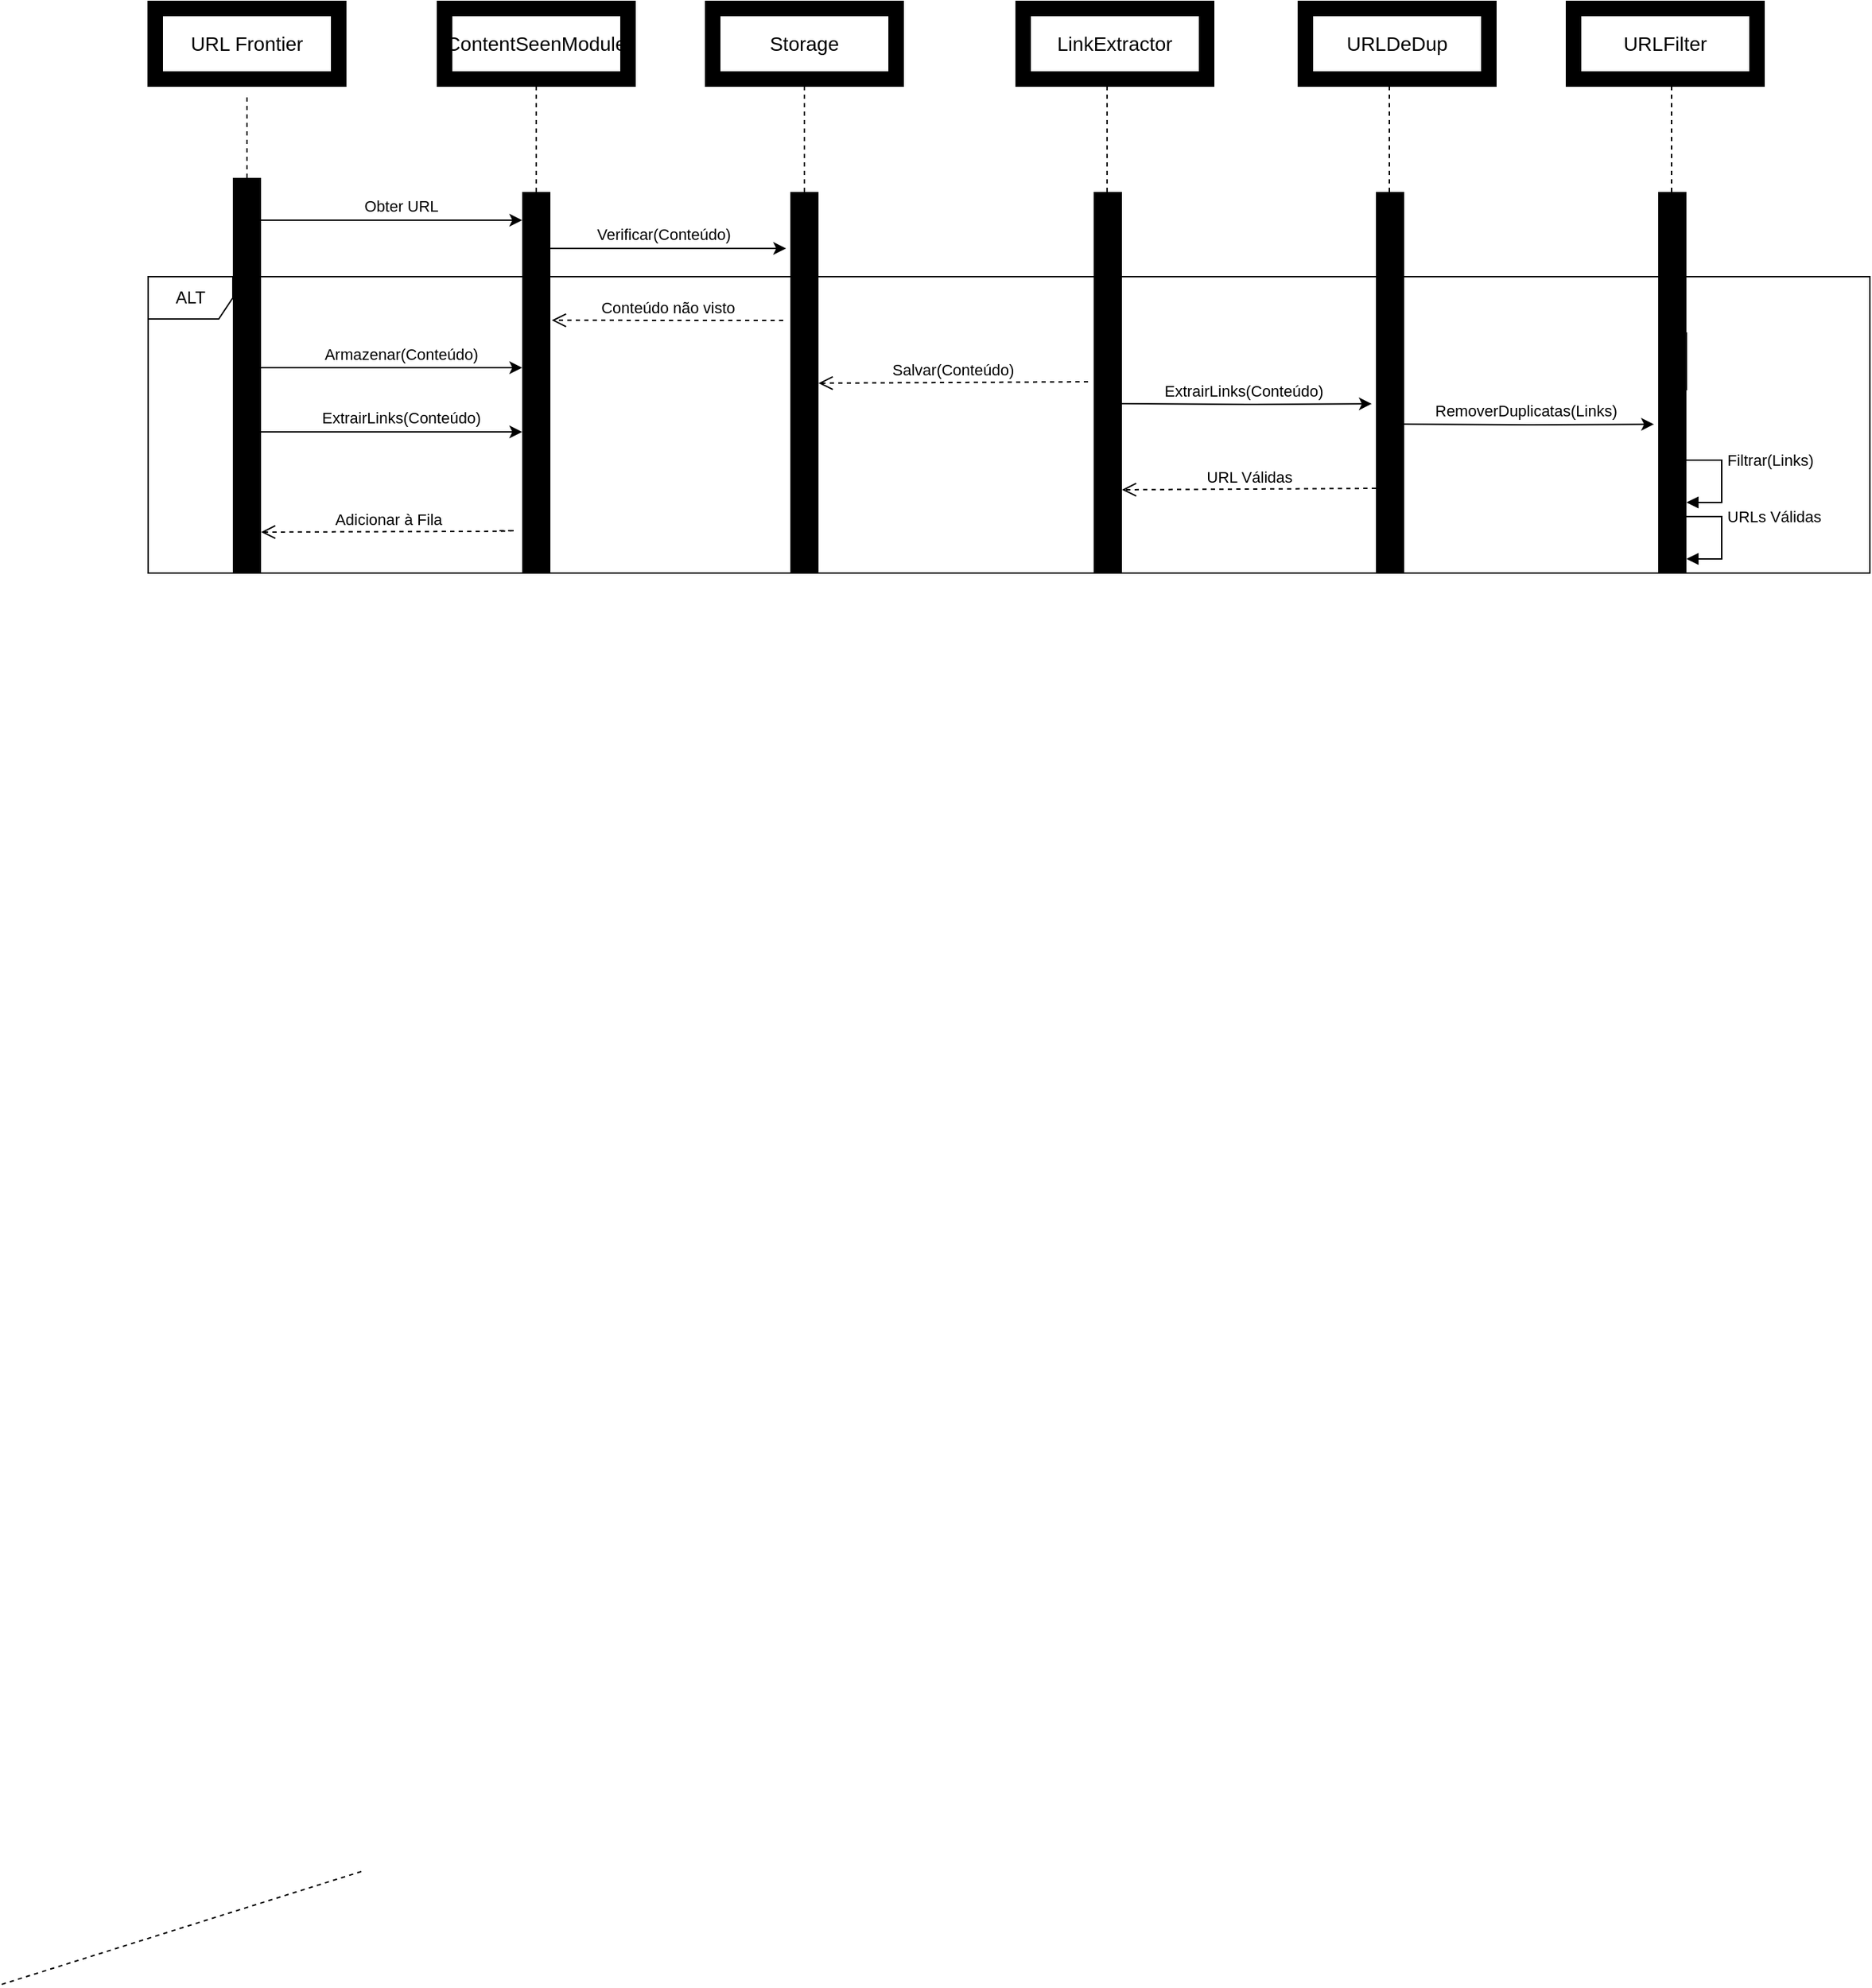 <mxfile version="24.4.4" type="device">
  <diagram name="Página-1" id="Az1MBVrLItpsRqSeYvPm">
    <mxGraphModel dx="1393" dy="758" grid="1" gridSize="10" guides="1" tooltips="1" connect="1" arrows="1" fold="1" page="1" pageScale="1" pageWidth="827" pageHeight="1169" math="0" shadow="0">
      <root>
        <mxCell id="0" />
        <mxCell id="1" parent="0" />
        <mxCell id="jO8XkhJTbPjd5lJuH_p3-46" value="" style="html=1;points=[[0,0,0,0,5],[0,1,0,0,-5],[1,0,0,0,5],[1,1,0,0,-5]];perimeter=orthogonalPerimeter;outlineConnect=0;targetShapes=umlLifeline;portConstraint=eastwest;newEdgeStyle={&quot;curved&quot;:0,&quot;rounded&quot;:0};" vertex="1" parent="1">
          <mxGeometry x="1280" y="350" width="10" height="40" as="geometry" />
        </mxCell>
        <mxCell id="jO8XkhJTbPjd5lJuH_p3-4" value="" style="rounded=0;whiteSpace=wrap;html=1;fontColor=#000000;fillColor=#000000;fillStyle=solid;gradientColor=none;strokeColor=none;" vertex="1" parent="1">
          <mxGeometry x="655" y="250" width="20" height="270" as="geometry" />
        </mxCell>
        <mxCell id="m6o7njRmxbO1QwIaCAdQ-5" value="" style="rounded=0;whiteSpace=wrap;html=1;fontColor=#000000;fillColor=#000000;fillStyle=solid;gradientColor=none;strokeColor=none;" parent="1" vertex="1">
          <mxGeometry x="260" y="240" width="20" height="280" as="geometry" />
        </mxCell>
        <mxCell id="m6o7njRmxbO1QwIaCAdQ-20" style="edgeStyle=orthogonalEdgeStyle;rounded=0;orthogonalLoop=1;jettySize=auto;html=1;entryX=-0.25;entryY=0.37;entryDx=0;entryDy=0;entryPerimeter=0;exitX=0.9;exitY=0.37;exitDx=0;exitDy=0;exitPerimeter=0;" parent="1" edge="1">
          <mxGeometry relative="1" as="geometry">
            <mxPoint x="485" y="290.0" as="sourcePoint" />
            <mxPoint x="652" y="290.0" as="targetPoint" />
            <Array as="points" />
          </mxGeometry>
        </mxCell>
        <mxCell id="m6o7njRmxbO1QwIaCAdQ-21" value="Verificar(Conteúdo)" style="edgeLabel;html=1;align=center;verticalAlign=middle;resizable=0;points=[];" parent="m6o7njRmxbO1QwIaCAdQ-20" vertex="1" connectable="0">
          <mxGeometry x="0.324" y="2" relative="1" as="geometry">
            <mxPoint x="-31" y="-8" as="offset" />
          </mxGeometry>
        </mxCell>
        <mxCell id="m6o7njRmxbO1QwIaCAdQ-7" value="" style="endArrow=none;dashed=1;html=1;rounded=0;exitX=0.5;exitY=0;exitDx=0;exitDy=0;" parent="1" source="m6o7njRmxbO1QwIaCAdQ-5" edge="1">
          <mxGeometry width="50" height="50" relative="1" as="geometry">
            <mxPoint x="419" y="290" as="sourcePoint" />
            <mxPoint x="270" y="180" as="targetPoint" />
          </mxGeometry>
        </mxCell>
        <mxCell id="m6o7njRmxbO1QwIaCAdQ-8" value="" style="endArrow=none;dashed=1;html=1;rounded=0;exitX=0.5;exitY=0;exitDx=0;exitDy=0;entryX=0.5;entryY=1;entryDx=0;entryDy=0;" parent="1" source="jO8XkhJTbPjd5lJuH_p3-3" target="jO8XkhJTbPjd5lJuH_p3-18" edge="1">
          <mxGeometry width="50" height="50" relative="1" as="geometry">
            <mxPoint x="533.5" y="240" as="sourcePoint" />
            <mxPoint x="480" y="180" as="targetPoint" />
          </mxGeometry>
        </mxCell>
        <mxCell id="m6o7njRmxbO1QwIaCAdQ-9" value="" style="endArrow=classic;html=1;rounded=0;" parent="1" edge="1">
          <mxGeometry width="50" height="50" relative="1" as="geometry">
            <mxPoint x="265" y="270" as="sourcePoint" />
            <mxPoint x="465" y="270" as="targetPoint" />
          </mxGeometry>
        </mxCell>
        <mxCell id="m6o7njRmxbO1QwIaCAdQ-10" value="Obter URL" style="edgeLabel;html=1;align=center;verticalAlign=middle;resizable=0;points=[];" parent="m6o7njRmxbO1QwIaCAdQ-9" vertex="1" connectable="0">
          <mxGeometry x="-0.743" y="-2" relative="1" as="geometry">
            <mxPoint x="88" y="-12" as="offset" />
          </mxGeometry>
        </mxCell>
        <mxCell id="m6o7njRmxbO1QwIaCAdQ-16" value="&lt;font style=&quot;font-size: 14px;&quot;&gt;Storage&lt;/font&gt;" style="rounded=0;whiteSpace=wrap;html=1;gradientColor=none;fillColor=none;strokeWidth=11;" parent="1" vertex="1">
          <mxGeometry x="600" y="120" width="130" height="50" as="geometry" />
        </mxCell>
        <mxCell id="m6o7njRmxbO1QwIaCAdQ-18" value="" style="endArrow=none;dashed=1;html=1;rounded=0;entryX=0.5;entryY=1;entryDx=0;entryDy=0;" parent="1" target="m6o7njRmxbO1QwIaCAdQ-16" edge="1">
          <mxGeometry width="50" height="50" relative="1" as="geometry">
            <mxPoint x="665" y="250" as="sourcePoint" />
            <mxPoint x="450" y="280" as="targetPoint" />
            <Array as="points">
              <mxPoint x="665" y="220" />
            </Array>
          </mxGeometry>
        </mxCell>
        <mxCell id="QWoGaYasi8DG62Bnixs3-18" value="" style="endArrow=none;dashed=1;html=1;rounded=0;exitX=0.5;exitY=0;exitDx=0;exitDy=0;" parent="1" source="QWoGaYasi8DG62Bnixs3-17" edge="1">
          <mxGeometry width="50" height="50" relative="1" as="geometry">
            <mxPoint x="351" y="1440" as="sourcePoint" />
            <mxPoint x="96" y="1520" as="targetPoint" />
          </mxGeometry>
        </mxCell>
        <mxCell id="jO8XkhJTbPjd5lJuH_p3-1" value="&lt;font style=&quot;font-size: 14px;&quot;&gt;URL Frontier&lt;/font&gt;" style="rounded=0;whiteSpace=wrap;html=1;gradientColor=none;fillColor=none;strokeWidth=11;" vertex="1" parent="1">
          <mxGeometry x="205" y="120" width="130" height="50" as="geometry" />
        </mxCell>
        <mxCell id="jO8XkhJTbPjd5lJuH_p3-3" value="" style="rounded=0;whiteSpace=wrap;html=1;fontColor=#000000;fillColor=#000000;fillStyle=solid;gradientColor=none;strokeColor=none;" vertex="1" parent="1">
          <mxGeometry x="465" y="250" width="20" height="270" as="geometry" />
        </mxCell>
        <mxCell id="jO8XkhJTbPjd5lJuH_p3-16" value="Conteúdo não visto" style="html=1;verticalAlign=bottom;endArrow=open;dashed=1;endSize=8;curved=0;rounded=0;entryX=1.05;entryY=0.633;entryDx=0;entryDy=0;entryPerimeter=0;" edge="1" parent="1">
          <mxGeometry x="0.006" relative="1" as="geometry">
            <mxPoint x="650" y="341" as="sourcePoint" />
            <mxPoint x="486" y="340.91" as="targetPoint" />
            <Array as="points" />
            <mxPoint as="offset" />
          </mxGeometry>
        </mxCell>
        <mxCell id="jO8XkhJTbPjd5lJuH_p3-18" value="&lt;font style=&quot;font-size: 14px;&quot;&gt;ContentSeenModule&lt;/font&gt;" style="rounded=0;whiteSpace=wrap;html=1;gradientColor=none;fillColor=none;strokeWidth=11;" vertex="1" parent="1">
          <mxGeometry x="410" y="120" width="130" height="50" as="geometry" />
        </mxCell>
        <mxCell id="jO8XkhJTbPjd5lJuH_p3-19" value="&lt;font style=&quot;font-size: 14px;&quot;&gt;LinkExtractor&lt;/font&gt;" style="rounded=0;whiteSpace=wrap;html=1;gradientColor=none;fillColor=none;strokeWidth=11;" vertex="1" parent="1">
          <mxGeometry x="820" y="120" width="130" height="50" as="geometry" />
        </mxCell>
        <mxCell id="jO8XkhJTbPjd5lJuH_p3-20" value="&lt;font style=&quot;font-size: 14px;&quot;&gt;URLDeDup&lt;/font&gt;" style="rounded=0;whiteSpace=wrap;html=1;gradientColor=none;fillColor=none;strokeWidth=11;" vertex="1" parent="1">
          <mxGeometry x="1020" y="120" width="130" height="50" as="geometry" />
        </mxCell>
        <mxCell id="jO8XkhJTbPjd5lJuH_p3-21" value="&lt;font style=&quot;font-size: 14px;&quot;&gt;URLFilter&lt;/font&gt;" style="rounded=0;whiteSpace=wrap;html=1;gradientColor=none;fillColor=none;strokeWidth=11;" vertex="1" parent="1">
          <mxGeometry x="1210" y="120" width="130" height="50" as="geometry" />
        </mxCell>
        <mxCell id="jO8XkhJTbPjd5lJuH_p3-22" value="" style="rounded=0;whiteSpace=wrap;html=1;fontColor=#000000;fillColor=#000000;fillStyle=solid;gradientColor=none;strokeColor=none;" vertex="1" parent="1">
          <mxGeometry x="870" y="250" width="20" height="270" as="geometry" />
        </mxCell>
        <mxCell id="jO8XkhJTbPjd5lJuH_p3-23" value="" style="rounded=0;whiteSpace=wrap;html=1;fontColor=#000000;fillColor=#000000;fillStyle=solid;gradientColor=none;strokeColor=none;" vertex="1" parent="1">
          <mxGeometry x="1070" y="250" width="20" height="270" as="geometry" />
        </mxCell>
        <mxCell id="jO8XkhJTbPjd5lJuH_p3-24" value="" style="rounded=0;whiteSpace=wrap;html=1;fontColor=#000000;fillColor=#000000;fillStyle=solid;gradientColor=none;strokeColor=none;" vertex="1" parent="1">
          <mxGeometry x="1270" y="250" width="20" height="270" as="geometry" />
        </mxCell>
        <mxCell id="jO8XkhJTbPjd5lJuH_p3-26" value="" style="endArrow=classic;html=1;rounded=0;" edge="1" parent="1">
          <mxGeometry width="50" height="50" relative="1" as="geometry">
            <mxPoint x="265" y="374.5" as="sourcePoint" />
            <mxPoint x="465" y="374.5" as="targetPoint" />
          </mxGeometry>
        </mxCell>
        <mxCell id="jO8XkhJTbPjd5lJuH_p3-27" value="Armazenar(Conteúdo)" style="edgeLabel;html=1;align=center;verticalAlign=middle;resizable=0;points=[];" vertex="1" connectable="0" parent="jO8XkhJTbPjd5lJuH_p3-26">
          <mxGeometry x="-0.743" y="-2" relative="1" as="geometry">
            <mxPoint x="88" y="-12" as="offset" />
          </mxGeometry>
        </mxCell>
        <mxCell id="jO8XkhJTbPjd5lJuH_p3-28" value="" style="endArrow=classic;html=1;rounded=0;" edge="1" parent="1">
          <mxGeometry width="50" height="50" relative="1" as="geometry">
            <mxPoint x="265" y="420" as="sourcePoint" />
            <mxPoint x="465" y="420" as="targetPoint" />
          </mxGeometry>
        </mxCell>
        <mxCell id="jO8XkhJTbPjd5lJuH_p3-29" value="ExtrairLinks(Conteúdo)" style="edgeLabel;html=1;align=center;verticalAlign=middle;resizable=0;points=[];" vertex="1" connectable="0" parent="jO8XkhJTbPjd5lJuH_p3-28">
          <mxGeometry x="-0.743" y="-2" relative="1" as="geometry">
            <mxPoint x="88" y="-12" as="offset" />
          </mxGeometry>
        </mxCell>
        <mxCell id="jO8XkhJTbPjd5lJuH_p3-31" value="Adicionar à Fila" style="html=1;verticalAlign=bottom;endArrow=open;dashed=1;endSize=8;curved=0;rounded=0;entryX=1.05;entryY=0.633;entryDx=0;entryDy=0;entryPerimeter=0;" edge="1" parent="1">
          <mxGeometry x="0.058" relative="1" as="geometry">
            <mxPoint x="449" y="490" as="sourcePoint" />
            <mxPoint x="280" y="491" as="targetPoint" />
            <Array as="points">
              <mxPoint x="460" y="490" />
              <mxPoint x="449" y="490.4" />
            </Array>
            <mxPoint as="offset" />
          </mxGeometry>
        </mxCell>
        <mxCell id="jO8XkhJTbPjd5lJuH_p3-39" value="Salvar(Conteúdo)" style="html=1;verticalAlign=bottom;endArrow=open;dashed=1;endSize=8;curved=0;rounded=0;entryX=1.05;entryY=0.633;entryDx=0;entryDy=0;entryPerimeter=0;exitX=-0.2;exitY=0.589;exitDx=0;exitDy=0;exitPerimeter=0;" edge="1" parent="1">
          <mxGeometry x="0.006" relative="1" as="geometry">
            <mxPoint x="866" y="384.5" as="sourcePoint" />
            <mxPoint x="675" y="385.47" as="targetPoint" />
            <Array as="points" />
            <mxPoint as="offset" />
          </mxGeometry>
        </mxCell>
        <mxCell id="jO8XkhJTbPjd5lJuH_p3-42" value="URL Válidas" style="html=1;verticalAlign=bottom;endArrow=open;dashed=1;endSize=8;curved=0;rounded=0;exitX=-0.2;exitY=0.589;exitDx=0;exitDy=0;exitPerimeter=0;" edge="1" parent="1">
          <mxGeometry x="0.006" relative="1" as="geometry">
            <mxPoint x="1070" y="460" as="sourcePoint" />
            <mxPoint x="890" y="461" as="targetPoint" />
            <Array as="points" />
            <mxPoint as="offset" />
          </mxGeometry>
        </mxCell>
        <mxCell id="jO8XkhJTbPjd5lJuH_p3-45" value="ALT" style="shape=umlFrame;whiteSpace=wrap;html=1;pointerEvents=0;recursiveResize=0;container=1;collapsible=0;width=60;height=30;" vertex="1" parent="1">
          <mxGeometry x="200" y="310" width="1220" height="210" as="geometry" />
        </mxCell>
        <mxCell id="jO8XkhJTbPjd5lJuH_p3-52" value="" style="html=1;points=[[0,0,0,0,5],[0,1,0,0,-5],[1,0,0,0,5],[1,1,0,0,-5]];perimeter=orthogonalPerimeter;outlineConnect=0;targetShapes=umlLifeline;portConstraint=eastwest;newEdgeStyle={&quot;curved&quot;:0,&quot;rounded&quot;:0};strokeColor=#000000;fillColor=#000000;" vertex="1" parent="jO8XkhJTbPjd5lJuH_p3-45">
          <mxGeometry x="1075" y="120" width="10" height="40" as="geometry" />
        </mxCell>
        <mxCell id="jO8XkhJTbPjd5lJuH_p3-56" value="URLs Válidas" style="html=1;align=left;spacingLeft=2;endArrow=block;rounded=0;edgeStyle=orthogonalEdgeStyle;curved=0;rounded=0;" edge="1" parent="jO8XkhJTbPjd5lJuH_p3-45">
          <mxGeometry x="-0.294" relative="1" as="geometry">
            <mxPoint x="1085" y="170" as="sourcePoint" />
            <Array as="points">
              <mxPoint x="1115" y="170" />
              <mxPoint x="1115" y="200" />
            </Array>
            <mxPoint x="1090" y="200" as="targetPoint" />
            <mxPoint as="offset" />
          </mxGeometry>
        </mxCell>
        <mxCell id="jO8XkhJTbPjd5lJuH_p3-57" value="Filtrar(Links)" style="html=1;align=left;spacingLeft=2;endArrow=block;rounded=0;edgeStyle=orthogonalEdgeStyle;curved=0;rounded=0;" edge="1" parent="jO8XkhJTbPjd5lJuH_p3-45">
          <mxGeometry x="-0.294" relative="1" as="geometry">
            <mxPoint x="1085" y="130" as="sourcePoint" />
            <Array as="points">
              <mxPoint x="1115" y="130" />
              <mxPoint x="1115" y="160" />
            </Array>
            <mxPoint x="1090" y="160" as="targetPoint" />
            <mxPoint as="offset" />
          </mxGeometry>
        </mxCell>
        <mxCell id="jO8XkhJTbPjd5lJuH_p3-40" style="edgeStyle=orthogonalEdgeStyle;rounded=0;orthogonalLoop=1;jettySize=auto;html=1;entryX=-0.15;entryY=0.704;entryDx=0;entryDy=0;entryPerimeter=0;exitX=0.9;exitY=0.37;exitDx=0;exitDy=0;exitPerimeter=0;" edge="1" parent="jO8XkhJTbPjd5lJuH_p3-45">
          <mxGeometry relative="1" as="geometry">
            <mxPoint x="690" y="90.0" as="sourcePoint" />
            <mxPoint x="867" y="90.08" as="targetPoint" />
            <Array as="points" />
          </mxGeometry>
        </mxCell>
        <mxCell id="jO8XkhJTbPjd5lJuH_p3-41" value="ExtrairLinks(Conteúdo)" style="edgeLabel;html=1;align=center;verticalAlign=middle;resizable=0;points=[];" vertex="1" connectable="0" parent="jO8XkhJTbPjd5lJuH_p3-40">
          <mxGeometry x="0.324" y="2" relative="1" as="geometry">
            <mxPoint x="-31" y="-8" as="offset" />
          </mxGeometry>
        </mxCell>
        <mxCell id="jO8XkhJTbPjd5lJuH_p3-43" style="edgeStyle=orthogonalEdgeStyle;rounded=0;orthogonalLoop=1;jettySize=auto;html=1;entryX=-0.15;entryY=0.704;entryDx=0;entryDy=0;entryPerimeter=0;exitX=0.9;exitY=0.37;exitDx=0;exitDy=0;exitPerimeter=0;" edge="1" parent="jO8XkhJTbPjd5lJuH_p3-45">
          <mxGeometry relative="1" as="geometry">
            <mxPoint x="890" y="104.5" as="sourcePoint" />
            <mxPoint x="1067" y="104.58" as="targetPoint" />
            <Array as="points" />
          </mxGeometry>
        </mxCell>
        <mxCell id="jO8XkhJTbPjd5lJuH_p3-44" value="RemoverDuplicatas(Links)" style="edgeLabel;html=1;align=center;verticalAlign=middle;resizable=0;points=[];" vertex="1" connectable="0" parent="jO8XkhJTbPjd5lJuH_p3-43">
          <mxGeometry x="0.324" y="2" relative="1" as="geometry">
            <mxPoint x="-31" y="-8" as="offset" />
          </mxGeometry>
        </mxCell>
        <mxCell id="jO8XkhJTbPjd5lJuH_p3-59" value="" style="endArrow=none;dashed=1;html=1;rounded=0;entryX=0.5;entryY=1;entryDx=0;entryDy=0;" edge="1" parent="1">
          <mxGeometry width="50" height="50" relative="1" as="geometry">
            <mxPoint x="879.5" y="250" as="sourcePoint" />
            <mxPoint x="879.5" y="170" as="targetPoint" />
            <Array as="points">
              <mxPoint x="879.5" y="220" />
            </Array>
          </mxGeometry>
        </mxCell>
        <mxCell id="jO8XkhJTbPjd5lJuH_p3-60" value="" style="endArrow=none;dashed=1;html=1;rounded=0;entryX=0.5;entryY=1;entryDx=0;entryDy=0;" edge="1" parent="1">
          <mxGeometry width="50" height="50" relative="1" as="geometry">
            <mxPoint x="1079.5" y="250" as="sourcePoint" />
            <mxPoint x="1079.5" y="170" as="targetPoint" />
            <Array as="points">
              <mxPoint x="1079.5" y="220" />
            </Array>
          </mxGeometry>
        </mxCell>
        <mxCell id="jO8XkhJTbPjd5lJuH_p3-61" value="" style="endArrow=none;dashed=1;html=1;rounded=0;entryX=0.5;entryY=1;entryDx=0;entryDy=0;" edge="1" parent="1">
          <mxGeometry width="50" height="50" relative="1" as="geometry">
            <mxPoint x="1279.5" y="250" as="sourcePoint" />
            <mxPoint x="1279.5" y="170" as="targetPoint" />
            <Array as="points">
              <mxPoint x="1279.5" y="220" />
            </Array>
          </mxGeometry>
        </mxCell>
      </root>
    </mxGraphModel>
  </diagram>
</mxfile>
